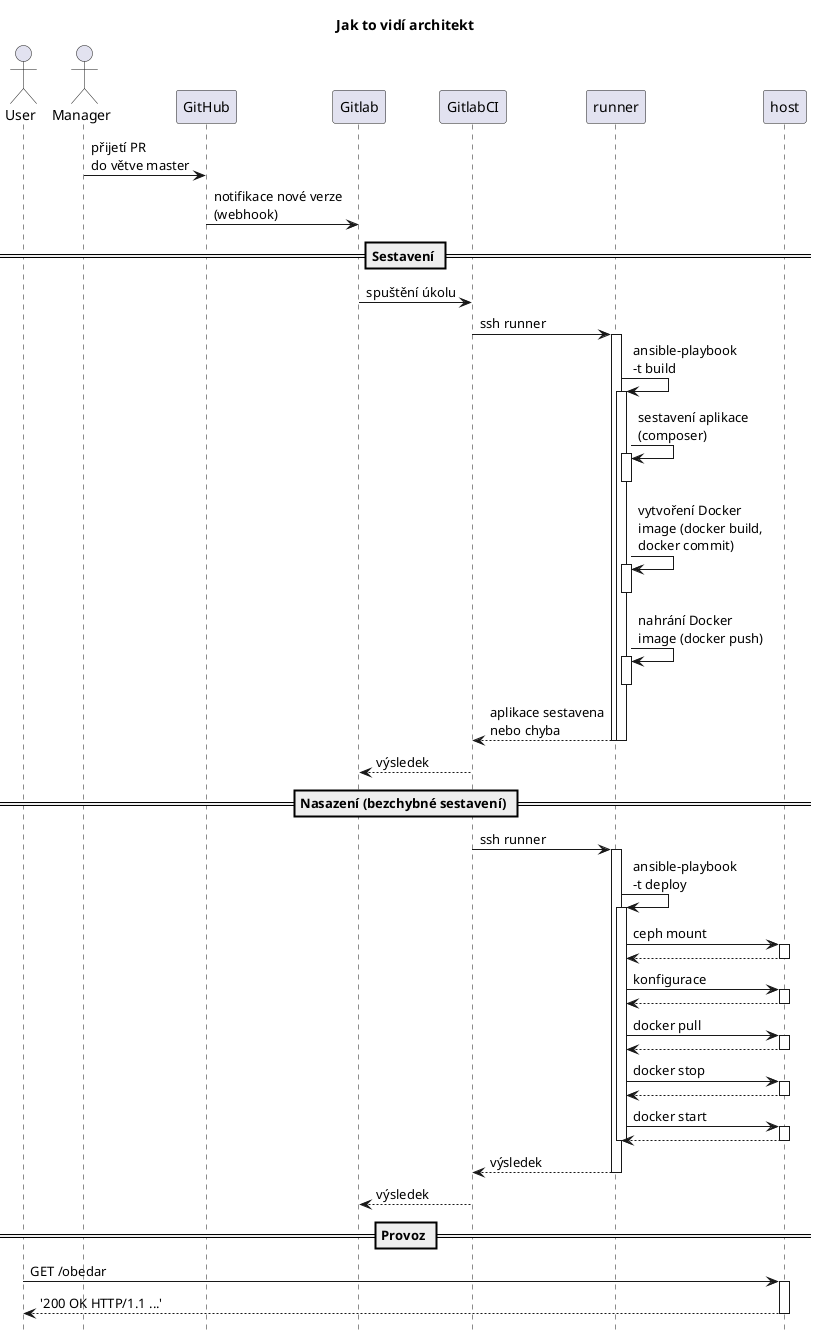 @startuml
hide footbox
title Jak to vidí architekt

actor User
actor Manager

Manager -> GitHub : přijetí PR\ndo větve master
GitHub -> Gitlab : notifikace nové verze\n(webhook)

== Sestavení ==

Gitlab -> GitlabCI : spuštění úkolu

GitlabCI -> runner : ssh runner
activate runner

runner -> runner : ansible-playbook\n-t build
activate runner

runner -> runner : sestavení aplikace\n(composer)
activate runner
deactivate runner

runner -> runner : vytvoření Docker\nimage (docker build,\ndocker commit)
activate runner
deactivate runner

runner -> runner : nahrání Docker\nimage (docker push)
activate runner
deactivate runner

runner --> GitlabCI : aplikace sestavena\nnebo chyba
deactivate runner
deactivate runner

GitlabCI --> Gitlab : výsledek

== Nasazení (bezchybné sestavení) ==

GitlabCI -> runner : ssh runner
activate runner

runner -> runner : ansible-playbook\n-t deploy
activate runner

runner -> host : ceph mount
activate host
host --> runner
deactivate host

runner -> host : konfigurace
activate host
host --> runner
deactivate host

runner -> host : docker pull
activate host
host --> runner
deactivate host

runner -> host : docker stop
activate host
host --> runner
deactivate host

runner -> host : docker start
activate host
host --> runner
deactivate host
deactivate runner

runner --> GitlabCI : výsledek
deactivate runner

GitlabCI --> Gitlab : výsledek

== Provoz ==

User -> host : GET /obedar
activate host
host --> User : '200 OK HTTP/1.1 ...'
deactivate host

@enduml
